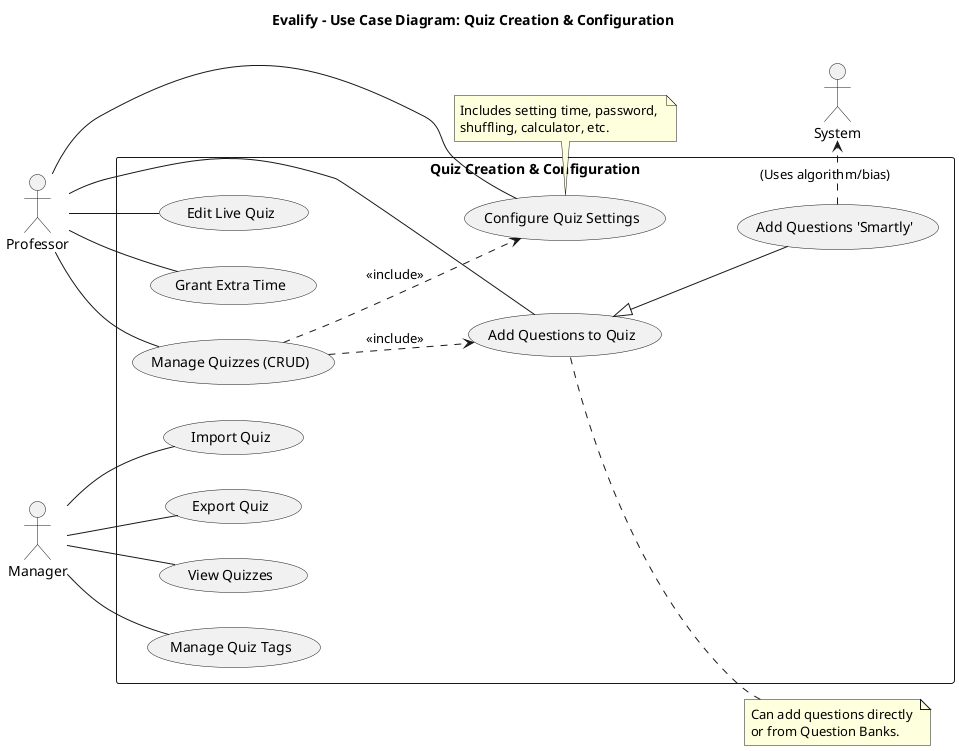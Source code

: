 @startuml Quiz_Creation_Configuration
title Evalify - Use Case Diagram: Quiz Creation & Configuration

left to right direction

actor Professor
actor Manager
actor System

rectangle "Quiz Creation & Configuration" {
  usecase "Manage Quizzes (CRUD)" as UC_ManageQuiz
  usecase "Configure Quiz Settings" as UC_ConfigQuiz
  usecase "Manage Quiz Tags" as UC_ManageTags
  usecase "Add Questions to Quiz" as UC_AddQuestions
  usecase "Add Questions 'Smartly'" as UC_AddSmart
  usecase "Edit Live Quiz" as UC_EditLive
  usecase "Grant Extra Time" as UC_GrantTime
  usecase "Import Quiz" as UC_ImportQuiz
  usecase "Export Quiz" as UC_ExportQuiz
  usecase "View Quizzes" as UC_ViewQuiz 
}

Professor -- UC_ManageQuiz
Professor -- UC_ConfigQuiz
Professor -- UC_AddQuestions
Professor -- UC_EditLive  
Professor -- UC_GrantTime

Manager -- UC_ManageTags
Manager -- UC_ImportQuiz
Manager -- UC_ExportQuiz
' Manager explicitly mentioned viewing quizzes for their class
Manager -- UC_ViewQuiz   
' Manager may also perform UC_EditLive, UC_GrantTime - Needs BRD Clarification
' Manager -- UC_EditLive
' Manager -- UC_GrantTime

UC_AddQuestions <|-- UC_AddSmart
UC_AddSmart .> System : (Uses algorithm/bias)

UC_ManageQuiz ..> UC_ConfigQuiz : <<include>>
UC_ManageQuiz ..> UC_AddQuestions : <<include>>

note right of UC_AddQuestions : Can add questions directly \nor from Question Banks.
note bottom of UC_ConfigQuiz : Includes setting time, password, \nshuffling, calculator, etc.

@enduml